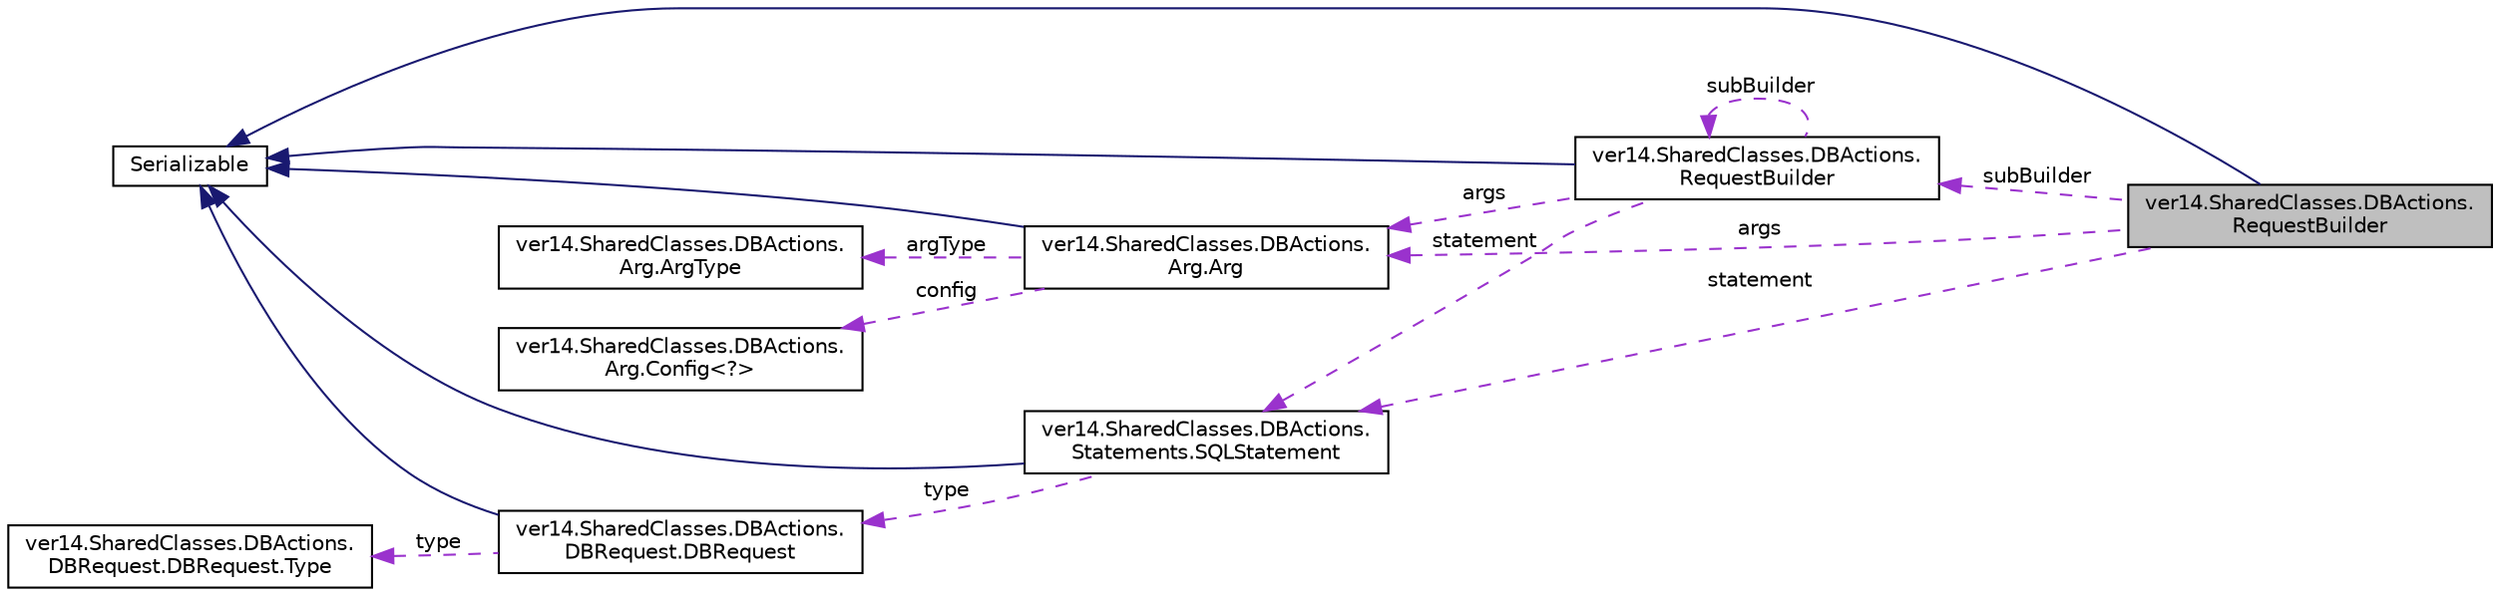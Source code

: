 digraph "ver14.SharedClasses.DBActions.RequestBuilder"
{
 // LATEX_PDF_SIZE
  edge [fontname="Helvetica",fontsize="10",labelfontname="Helvetica",labelfontsize="10"];
  node [fontname="Helvetica",fontsize="10",shape=record];
  rankdir="LR";
  Node1 [label="ver14.SharedClasses.DBActions.\lRequestBuilder",height=0.2,width=0.4,color="black", fillcolor="grey75", style="filled", fontcolor="black",tooltip=" "];
  Node2 -> Node1 [dir="back",color="midnightblue",fontsize="10",style="solid"];
  Node2 [label="Serializable",height=0.2,width=0.4,color="black", fillcolor="white", style="filled",tooltip=" "];
  Node3 -> Node1 [dir="back",color="darkorchid3",fontsize="10",style="dashed",label=" args" ];
  Node3 [label="ver14.SharedClasses.DBActions.\lArg.Arg",height=0.2,width=0.4,color="black", fillcolor="white", style="filled",URL="$classver14_1_1_shared_classes_1_1_d_b_actions_1_1_arg_1_1_arg.html",tooltip=" "];
  Node2 -> Node3 [dir="back",color="midnightblue",fontsize="10",style="solid"];
  Node4 -> Node3 [dir="back",color="darkorchid3",fontsize="10",style="dashed",label=" argType" ];
  Node4 [label="ver14.SharedClasses.DBActions.\lArg.ArgType",height=0.2,width=0.4,color="black", fillcolor="white", style="filled",URL="$enumver14_1_1_shared_classes_1_1_d_b_actions_1_1_arg_1_1_arg_type.html",tooltip=" "];
  Node5 -> Node3 [dir="back",color="darkorchid3",fontsize="10",style="dashed",label=" config" ];
  Node5 [label="ver14.SharedClasses.DBActions.\lArg.Config\<?\>",height=0.2,width=0.4,color="black", fillcolor="white", style="filled",URL="$classver14_1_1_shared_classes_1_1_d_b_actions_1_1_arg_1_1_config.html",tooltip=" "];
  Node6 -> Node1 [dir="back",color="darkorchid3",fontsize="10",style="dashed",label=" statement" ];
  Node6 [label="ver14.SharedClasses.DBActions.\lStatements.SQLStatement",height=0.2,width=0.4,color="black", fillcolor="white", style="filled",URL="$classver14_1_1_shared_classes_1_1_d_b_actions_1_1_statements_1_1_s_q_l_statement.html",tooltip=" "];
  Node2 -> Node6 [dir="back",color="midnightblue",fontsize="10",style="solid"];
  Node7 -> Node6 [dir="back",color="darkorchid3",fontsize="10",style="dashed",label=" type" ];
  Node7 [label="ver14.SharedClasses.DBActions.\lDBRequest.DBRequest",height=0.2,width=0.4,color="black", fillcolor="white", style="filled",URL="$classver14_1_1_shared_classes_1_1_d_b_actions_1_1_d_b_request_1_1_d_b_request.html",tooltip=" "];
  Node2 -> Node7 [dir="back",color="midnightblue",fontsize="10",style="solid"];
  Node8 -> Node7 [dir="back",color="darkorchid3",fontsize="10",style="dashed",label=" type" ];
  Node8 [label="ver14.SharedClasses.DBActions.\lDBRequest.DBRequest.Type",height=0.2,width=0.4,color="black", fillcolor="white", style="filled",URL="$enumver14_1_1_shared_classes_1_1_d_b_actions_1_1_d_b_request_1_1_d_b_request_1_1_type.html",tooltip=" "];
  Node9 -> Node1 [dir="back",color="darkorchid3",fontsize="10",style="dashed",label=" subBuilder" ];
  Node9 [label="ver14.SharedClasses.DBActions.\lRequestBuilder",height=0.2,width=0.4,color="black", fillcolor="white", style="filled",URL="$classver14_1_1_shared_classes_1_1_d_b_actions_1_1_request_builder.html",tooltip=" "];
  Node2 -> Node9 [dir="back",color="midnightblue",fontsize="10",style="solid"];
  Node3 -> Node9 [dir="back",color="darkorchid3",fontsize="10",style="dashed",label=" args" ];
  Node6 -> Node9 [dir="back",color="darkorchid3",fontsize="10",style="dashed",label=" statement" ];
  Node9 -> Node9 [dir="back",color="darkorchid3",fontsize="10",style="dashed",label=" subBuilder" ];
}
